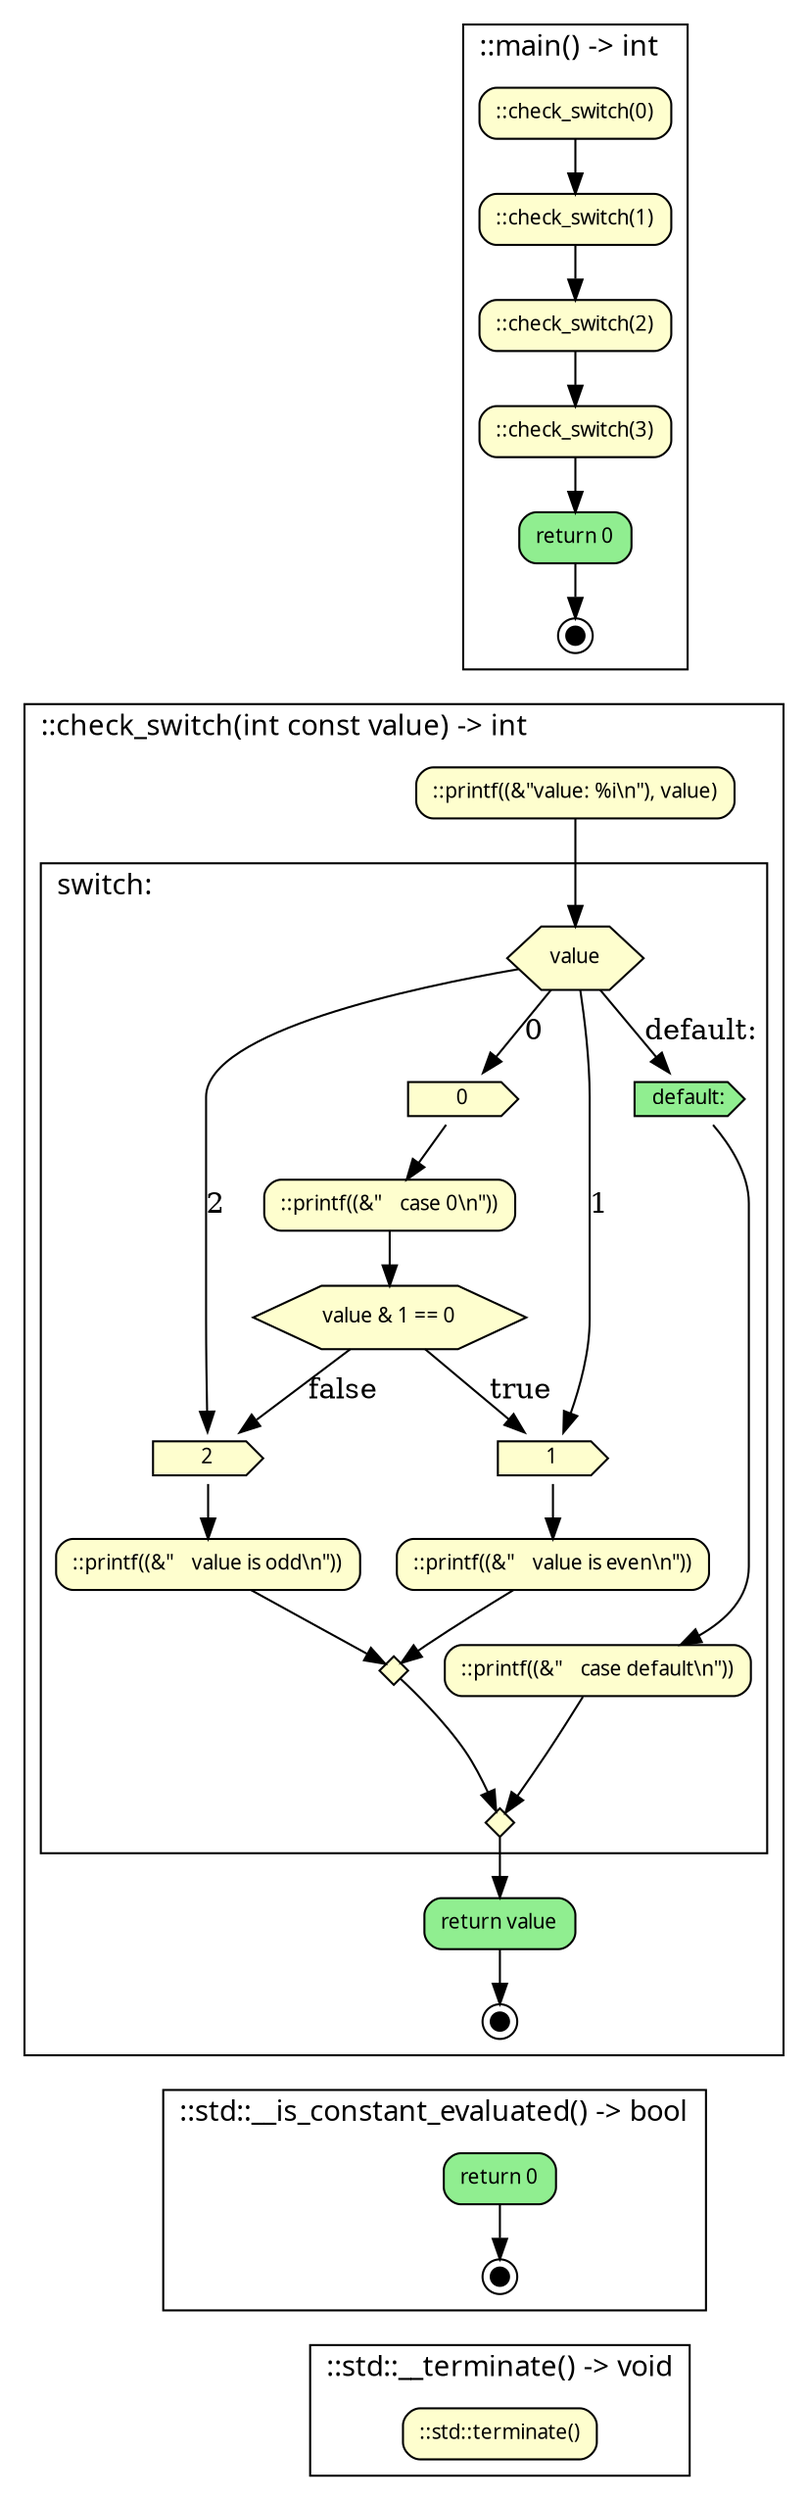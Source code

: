 digraph {
	fontname="SansSerif,sans-serif" labeljust=l nojustify=true ranksep=0.35
	node [fillcolor="#fefece" fontname="SansSerif,sans-serif" fontsize=10 height=0.35 shape=box style="filled, rounded"]
	subgraph cluster_item_0 {
		graph [label="::main() -> int"]
		item_1 [label="::check_switch(0)"]
		item_2 [label="::check_switch(1)"]
		item_1 -> item_2
		item_3 [label="::check_switch(2)"]
		item_2 -> item_3
		item_4 [label="::check_switch(3)"]
		item_3 -> item_4
		item_5 [label="return 0" fillcolor=lightgreen]
		item_6 [label="" fillcolor=black fixedsize=true height=0.12 shape=doublecircle size=0.1 width=0.12]
		item_5 -> item_6
		item_4 -> item_5
	}
	subgraph cluster_item_7 {
		graph [label="::check_switch(int const value) -> int"]
		item_8 [label="::printf((&\"value: %i\\n\"), value)"]
		subgraph cluster_item_9 {
			graph [label="switch:"]
			switch_start_item_10 [label=value ordering=out shape=hexagon style=filled]
			"gotolabel_@80" [label=0 shape=cds style=filled]
			"gotolabel_@80" [label=0 shape=cds style=filled]
			switch_start_item_10 -> "gotolabel_@80" [label=0]
			"gotolabel_@84" [label="default:" fillcolor=lightgreen shape=cds style=filled]
			switch_start_item_10 -> "gotolabel_@84" [label="default:"]
			item_11 [label="::printf((&\"    case 0\\n\"))"]
			item_12 [label="value & 1 == 0" shape=hexagon style=filled]
			"gotolabel_@138" [label=1 shape=cds style=filled]
			item_13 [label="::printf((&\"    value is even\\n\"))"]
			"gotolabel_@138" -> item_13
			"gotolabel_@140" [label=2 shape=cds style=filled]
			item_14 [label="::printf((&\"    value is odd\\n\"))"]
			"gotolabel_@140" -> item_14
			item_12 -> "gotolabel_@138" [label=true]
			item_13 -> item_15
			item_12 -> "gotolabel_@140" [label=false]
			item_14 -> item_15
			item_15 [label="" height=0.2 shape=diamond style=filled width=0.2]
			item_11 -> item_12
			"gotolabel_@80" -> item_11
			switch_anchor_item_16 [label="" height=0.0 margin=0 shape=none style="" width=0.0]
			item_15 -> switch_anchor_item_16 [style=invis]
			item_17 [label="::printf((&\"    case default\\n\"))"]
			"gotolabel_@84" -> item_17
			switch_anchor_item_18 [label="" height=0.0 margin=0 shape=none style="" width=0.0]
			item_17 -> switch_anchor_item_18 [style=invis]
			switch_start_item_10 -> "gotolabel_@138" [label=1]
			switch_start_item_10 -> "gotolabel_@140" [label=2]
			"gotolabel_@112" [label="" height=0.2 ordering=in shape=diamond style=filled width=0.2]
			item_15 -> "gotolabel_@112"
			item_17 -> "gotolabel_@112"
			switch_anchor_item_16 -> "gotolabel_@112" [style=invis]
			switch_anchor_item_18 -> "gotolabel_@112" [style=invis]
			{
				rank=same
				"gotolabel_@80"
				"gotolabel_@84"
			}
			{
				rank=same
				switch_anchor_item_16
				switch_anchor_item_18
			}
			switch_anchor_item_16 -> switch_anchor_item_18 [style=invis]
		}
		item_8 -> switch_start_item_10
		item_19 [label="return value" fillcolor=lightgreen]
		item_20 [label="" fillcolor=black fixedsize=true height=0.12 shape=doublecircle size=0.1 width=0.12]
		item_19 -> item_20
		"gotolabel_@112" -> item_19
	}
	item_6 -> item_8 [style=invis]
	subgraph cluster_item_21 {
		graph [label="::std::__is_constant_evaluated() -> bool"]
		item_22 [label="return 0" fillcolor=lightgreen]
		item_23 [label="" fillcolor=black fixedsize=true height=0.12 shape=doublecircle size=0.1 width=0.12]
		item_22 -> item_23
	}
	item_20 -> item_22 [style=invis]
	subgraph cluster_item_24 {
		graph [label="::std::__terminate() -> void"]
		item_25 [label="::std::terminate()"]
	}
	item_23 -> item_25 [style=invis]
}

